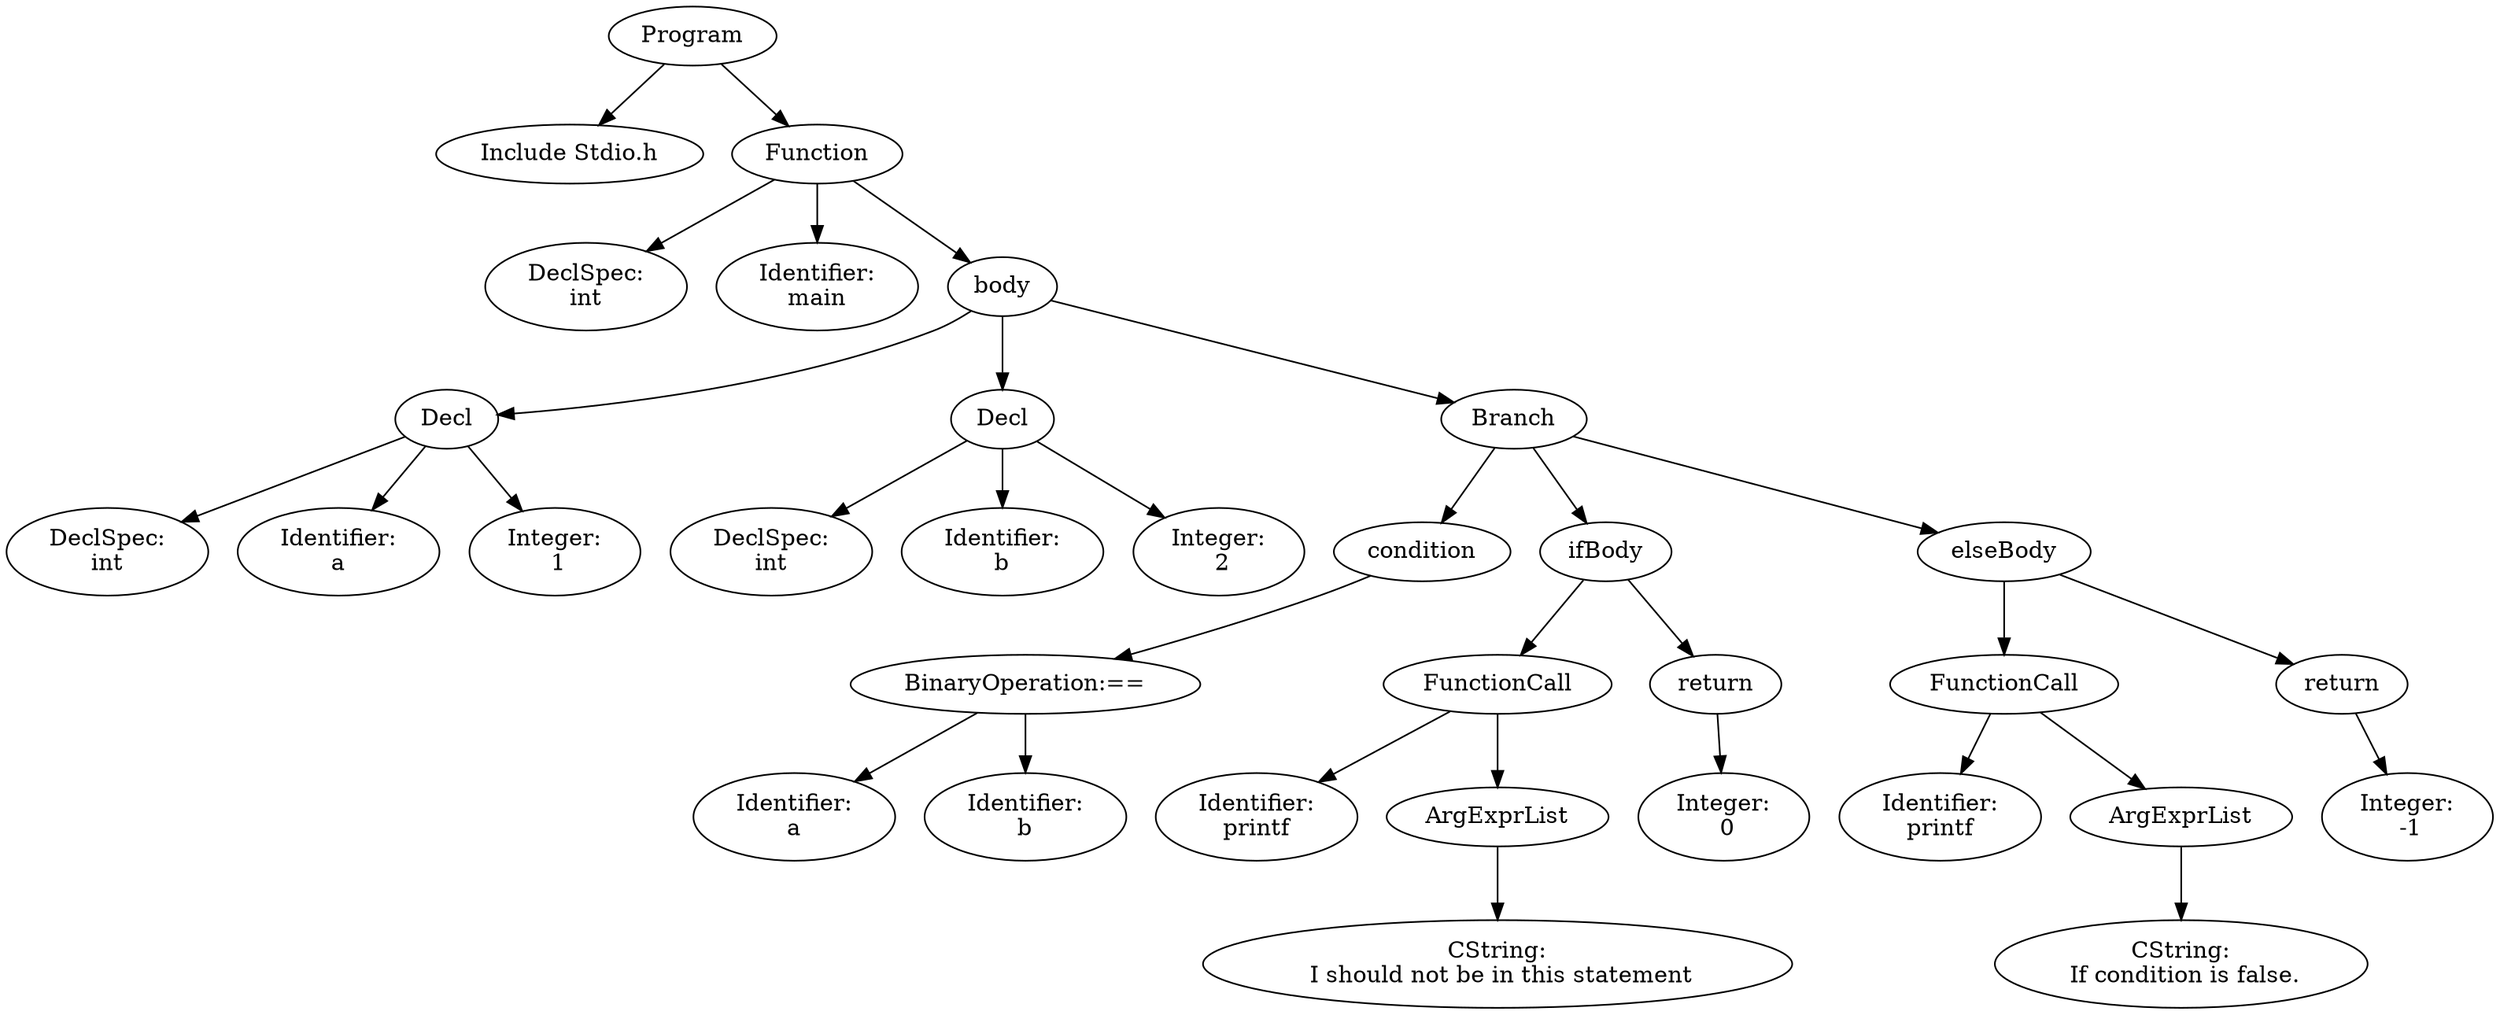 digraph G {
0 [label="Program"];
0 -> 1;
1[label="Include Stdio.h"];
0 -> 2;
2 [label="Function"];
 2->3;
3 [label = "DeclSpec:
int"];
2->4;
4[label="Identifier:
main"];
2->5;
5[ label = "body"];
5->6;
6 [label="Decl" ];
6->7;
7 [label = "DeclSpec:
int"];
6->8;
8[label="Identifier:
a"];
6->9;
9[label="Integer:
 1"];
5->10;
10 [label="Decl" ];
10->11;
11 [label = "DeclSpec:
int"];
10->12;
12[label="Identifier:
b"];
10->13;
13[label="Integer:
 2"];
5->14;
14 [label = "Branch"];
14->15;
14->16;
15 [label = "condition"];
16 [label = "ifBody"];
15->17;
17 [label = "BinaryOperation:=="];
17->18;
18[label="Identifier:
a"];
17->19;
19[label="Identifier:
b"];
16->21;
21 [ label = "FunctionCall"];
21->22;
22[label="Identifier:
printf"];
21->23;
23 [ label = "ArgExprList"];
23->24;
24[label="CString:
 I should not be in this statement\n"];
16->25;
25[label="return"];
25->27;
27[label="Integer:
 0"];
14->28;
28 [label = "elseBody"];
28->30;
30 [ label = "FunctionCall"];
30->31;
31[label="Identifier:
printf"];
30->32;
32 [ label = "ArgExprList"];
32->33;
33[label="CString:
 If condition is false.\n"];
28->34;
34[label="return"];
34->36;
36[label="Integer:
 -1"];
}